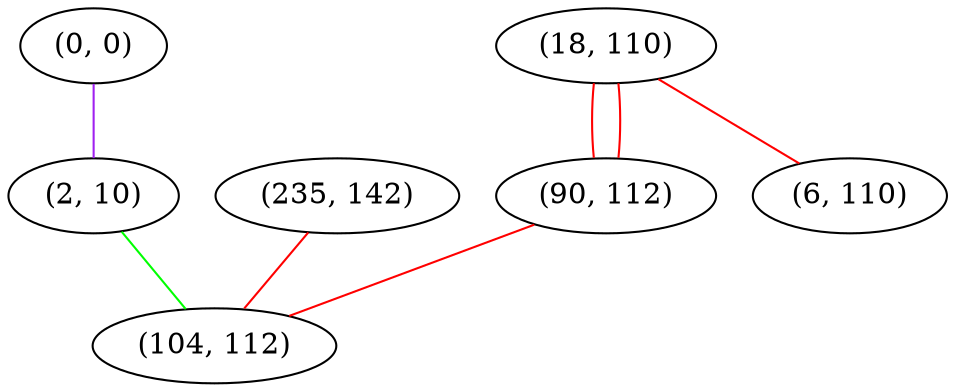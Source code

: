 graph "" {
"(0, 0)";
"(18, 110)";
"(2, 10)";
"(235, 142)";
"(90, 112)";
"(104, 112)";
"(6, 110)";
"(0, 0)" -- "(2, 10)"  [color=purple, key=0, weight=4];
"(18, 110)" -- "(90, 112)"  [color=red, key=0, weight=1];
"(18, 110)" -- "(90, 112)"  [color=red, key=1, weight=1];
"(18, 110)" -- "(6, 110)"  [color=red, key=0, weight=1];
"(2, 10)" -- "(104, 112)"  [color=green, key=0, weight=2];
"(235, 142)" -- "(104, 112)"  [color=red, key=0, weight=1];
"(90, 112)" -- "(104, 112)"  [color=red, key=0, weight=1];
}
